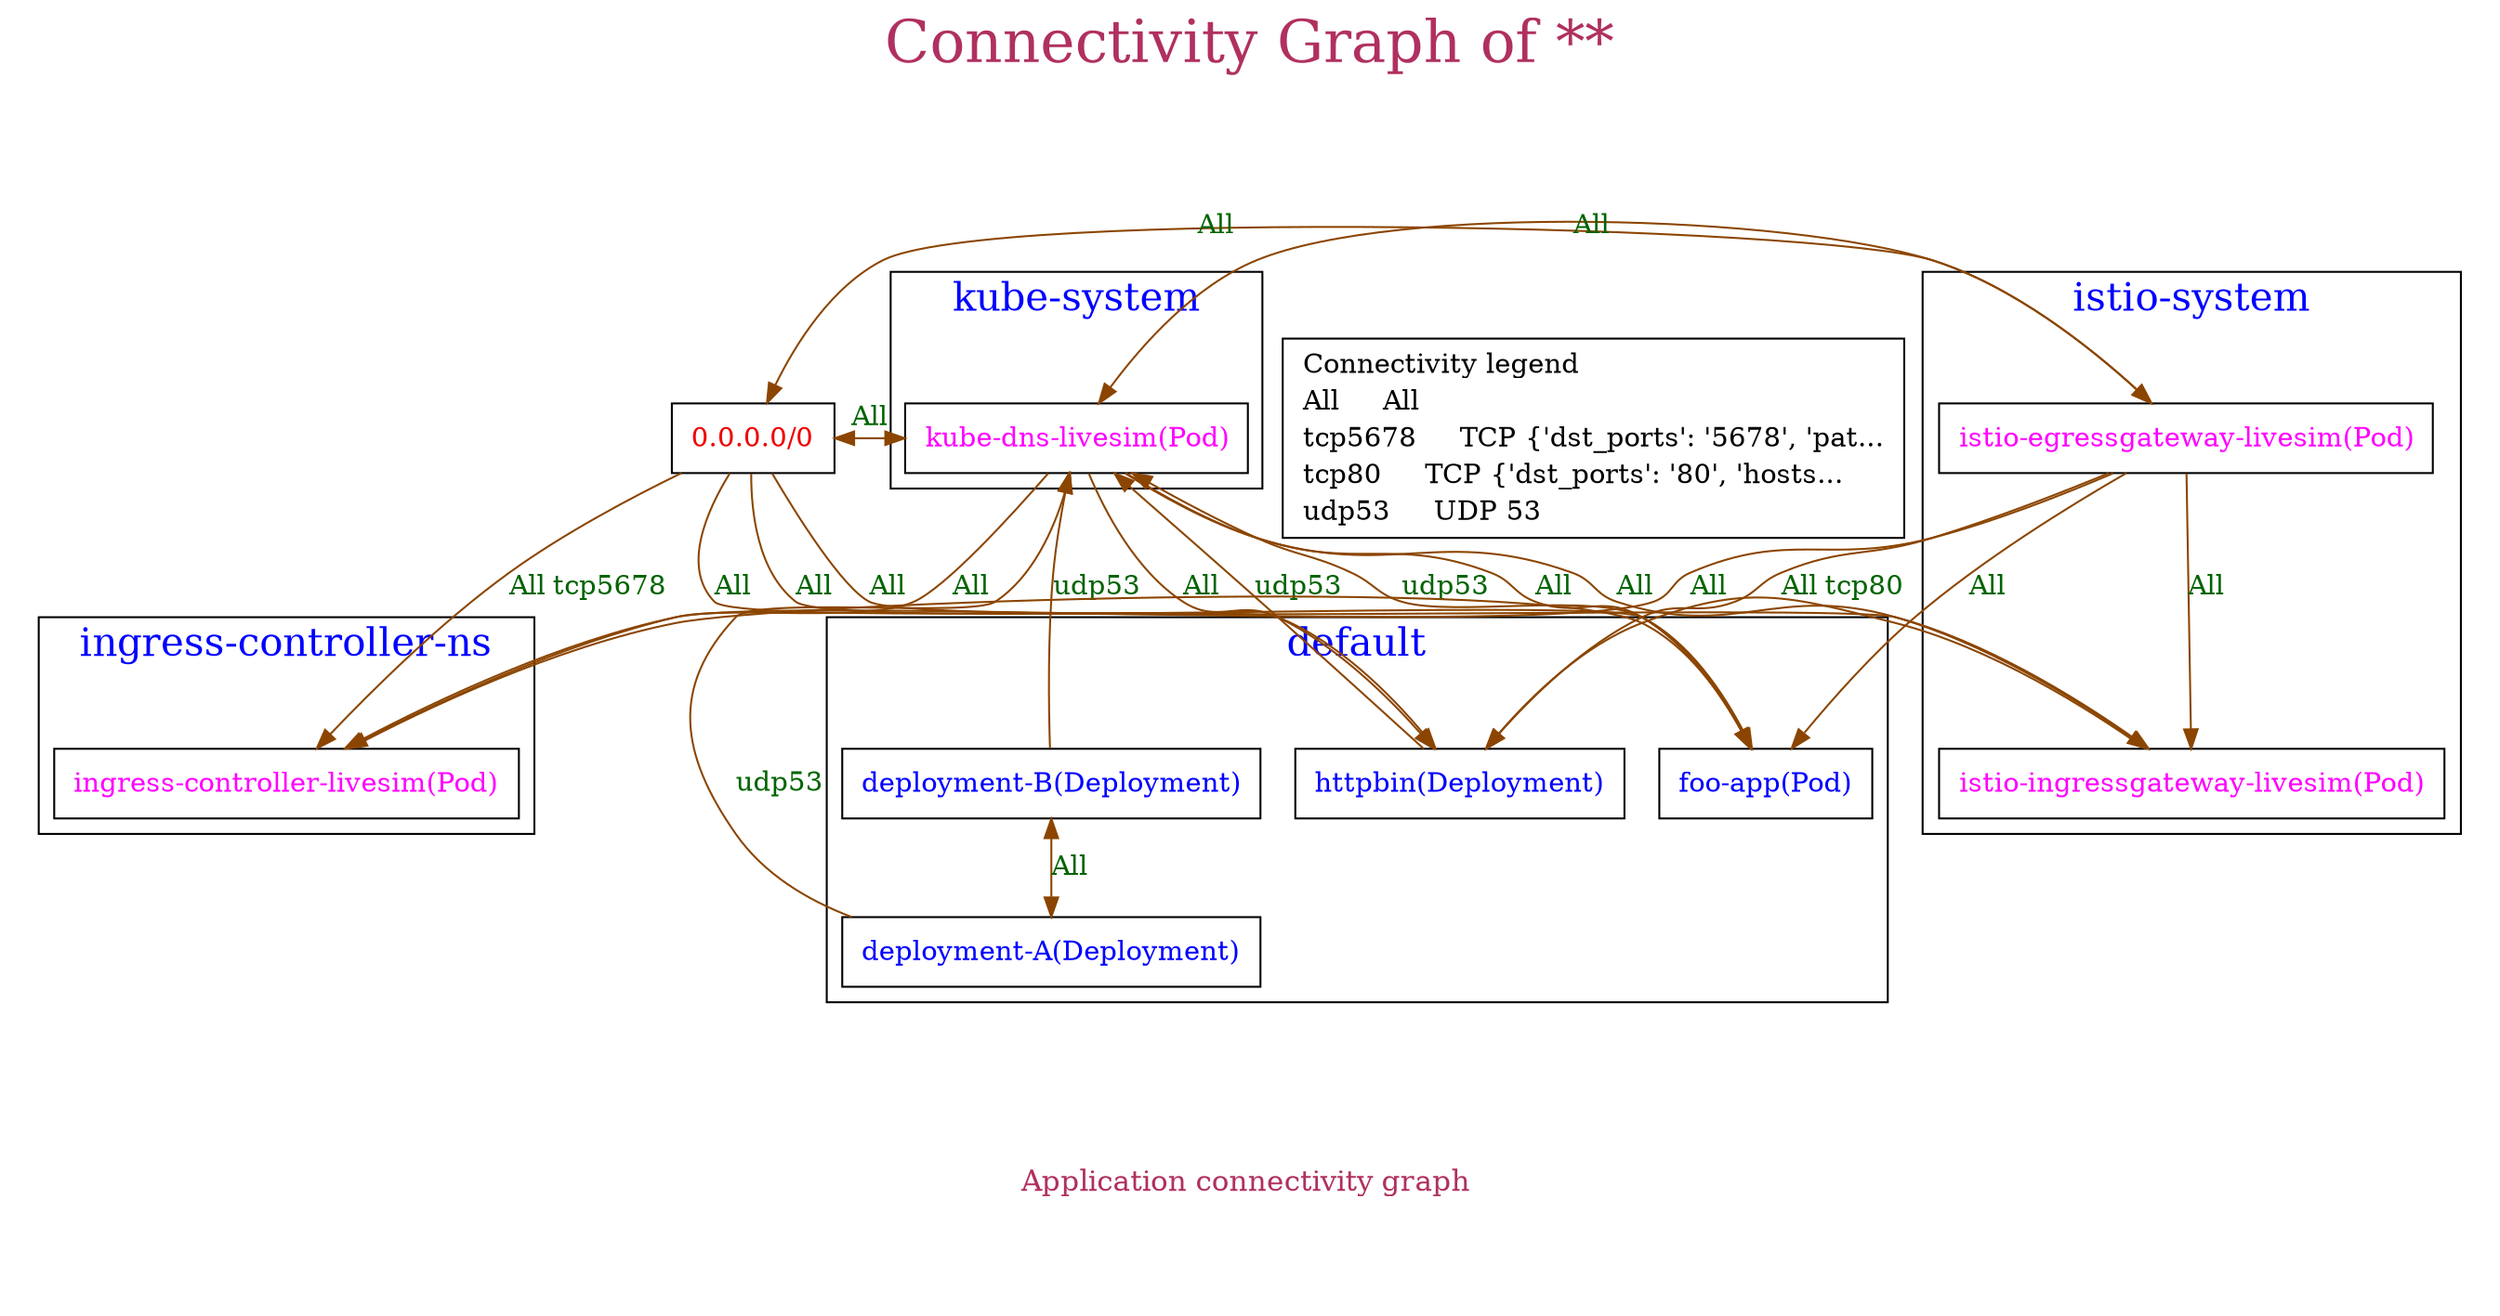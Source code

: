 // The Connectivity Graph of **
digraph {
	label="Connectivity Graph of **"	labelloc = "t"
	fontsize=30
	fontcolor=maroon
	subgraph cluster_map_explanation {
	dict_box [label=<<table border="0" cellspacing="0"><tr><td  align="text">Connectivity legend<br align="left" /></td></tr><tr><td align="text" tooltip="All" href="bogus">All     All<br align="left" /></td></tr><tr><td align="text" tooltip="TCP {'dst_ports': '5678', 'paths': '/foo(/*)?'}" href="bogus">tcp5678     TCP {'dst_ports': '5678', 'pat...<br align="left" /></td></tr><tr><td align="text" tooltip="TCP {'dst_ports': '80', 'hosts': 'httpbin.example.com', 'paths': '(/status(/*)?)|(/delay(/*)?)'}" href="bogus">tcp80     TCP {'dst_ports': '80', 'hosts...<br align="left" /></td></tr><tr><td align="text" tooltip="UDP 53" href="bogus">udp53     UDP 53<br align="left" /></td></tr></table>> shape=box]
	"0.0.0.0/0" [label=<<table border="0" cellspacing="0"><tr><td>0.0.0.0/0</td></tr></table>> shape=box fontcolor=red2 tooltip="IP Block"]
subgraph cluster_default_namespace{
	label="default"
	fontsize=20
	fontcolor=blue
	tooltip="Namespace"
	"default/deployment-A(Deployment)" [label=<<table border="0" cellspacing="0"><tr><td>deployment-A(Deployment)</td></tr></table>> shape=box fontcolor=blue tooltip="Workload"]
	"default/deployment-B(Deployment)" [label=<<table border="0" cellspacing="0"><tr><td>deployment-B(Deployment)</td></tr></table>> shape=box fontcolor=blue tooltip="Workload"]
	"default/foo-app(Pod)" [label=<<table border="0" cellspacing="0"><tr><td>foo-app(Pod)</td></tr></table>> shape=box fontcolor=blue tooltip="Workload"]
	"default/httpbin(Deployment)" [label=<<table border="0" cellspacing="0"><tr><td>httpbin(Deployment)</td></tr></table>> shape=box fontcolor=blue tooltip="Workload"]
}
subgraph cluster_ingress_controller_ns_namespace{
	label="ingress-controller-ns"
	fontsize=20
	fontcolor=blue
	tooltip="Namespace"
	"ingress-controller-ns/ingress-controller-livesim(Pod)" [label=<<table border="0" cellspacing="0"><tr><td>ingress-controller-livesim(Pod)</td></tr></table>> shape=box fontcolor=magenta tooltip="Automatically added workload"]
}
subgraph cluster_istio_system_namespace{
	label="istio-system"
	fontsize=20
	fontcolor=blue
	tooltip="Namespace"
	"istio-system/istio-egressgateway-livesim(Pod)" [label=<<table border="0" cellspacing="0"><tr><td>istio-egressgateway-livesim(Pod)</td></tr></table>> shape=box fontcolor=magenta tooltip="Automatically added workload"]
	"istio-system/istio-ingressgateway-livesim(Pod)" [label=<<table border="0" cellspacing="0"><tr><td>istio-ingressgateway-livesim(Pod)</td></tr></table>> shape=box fontcolor=magenta tooltip="Automatically added workload"]
}
subgraph cluster_kube_system_namespace{
	label="kube-system"
	fontsize=20
	fontcolor=blue
	tooltip="Namespace"
	"kube-system/kube-dns-livesim(Pod)" [label=<<table border="0" cellspacing="0"><tr><td>kube-dns-livesim(Pod)</td></tr></table>> shape=box fontcolor=magenta tooltip="Automatically added workload"]
}
	"0.0.0.0/0" -> "default/foo-app(Pod)"[label="All" labeltooltip="All" color=darkorange4 fontcolor=darkgreen dir=both arrowhead=normal arrowtail=none]
	"0.0.0.0/0" -> "default/httpbin(Deployment)"[label="All" labeltooltip="All" color=darkorange4 fontcolor=darkgreen dir=both arrowhead=normal arrowtail=none]
	"0.0.0.0/0" -> "ingress-controller-ns/ingress-controller-livesim(Pod)"[label="All" labeltooltip="All" color=darkorange4 fontcolor=darkgreen dir=both arrowhead=normal arrowtail=none]
	"0.0.0.0/0" -> "istio-system/istio-ingressgateway-livesim(Pod)"[label="All" labeltooltip="All" color=darkorange4 fontcolor=darkgreen dir=both arrowhead=normal arrowtail=none]
	"default/deployment-A(Deployment)" -> "kube-system/kube-dns-livesim(Pod)"[label="udp53" labeltooltip="UDP 53" color=darkorange4 fontcolor=darkgreen dir=both arrowhead=normal arrowtail=none]
	"default/deployment-B(Deployment)" -> "default/deployment-A(Deployment)"[label="All" labeltooltip="All" color=darkorange4 fontcolor=darkgreen dir=both arrowhead=normal arrowtail=normal]
	"default/deployment-B(Deployment)" -> "kube-system/kube-dns-livesim(Pod)"[label="udp53" labeltooltip="UDP 53" color=darkorange4 fontcolor=darkgreen dir=both arrowhead=normal arrowtail=none]
	"default/foo-app(Pod)" -> "kube-system/kube-dns-livesim(Pod)"[label="udp53" labeltooltip="UDP 53" color=darkorange4 fontcolor=darkgreen dir=both arrowhead=normal arrowtail=none]
	"default/httpbin(Deployment)" -> "kube-system/kube-dns-livesim(Pod)"[label="udp53" labeltooltip="UDP 53" color=darkorange4 fontcolor=darkgreen dir=both arrowhead=normal arrowtail=none]
	"ingress-controller-ns/ingress-controller-livesim(Pod)" -> "default/foo-app(Pod)"[label="tcp5678" labeltooltip="TCP {'dst_ports': '5678', 'paths': '/foo(/*)?'}" color=darkorange4 fontcolor=darkgreen dir=both arrowhead=normal arrowtail=none]
	"istio-system/istio-egressgateway-livesim(Pod)" -> "0.0.0.0/0"[label="All" labeltooltip="All" color=darkorange4 fontcolor=darkgreen dir=both arrowhead=normal arrowtail=normal]
	"istio-system/istio-egressgateway-livesim(Pod)" -> "default/foo-app(Pod)"[label="All" labeltooltip="All" color=darkorange4 fontcolor=darkgreen dir=both arrowhead=normal arrowtail=none]
	"istio-system/istio-egressgateway-livesim(Pod)" -> "default/httpbin(Deployment)"[label="All" labeltooltip="All" color=darkorange4 fontcolor=darkgreen dir=both arrowhead=normal arrowtail=none]
	"istio-system/istio-egressgateway-livesim(Pod)" -> "ingress-controller-ns/ingress-controller-livesim(Pod)"[label="All" labeltooltip="All" color=darkorange4 fontcolor=darkgreen dir=both arrowhead=normal arrowtail=none]
	"istio-system/istio-egressgateway-livesim(Pod)" -> "istio-system/istio-ingressgateway-livesim(Pod)"[label="All" labeltooltip="All" color=darkorange4 fontcolor=darkgreen dir=both arrowhead=normal arrowtail=none]
	"istio-system/istio-ingressgateway-livesim(Pod)" -> "default/httpbin(Deployment)"[label="tcp80" labeltooltip="TCP {'dst_ports': '80', 'hosts': 'httpbin.example.com', 'paths': '(/status(/*)?)|(/delay(/*)?)'}" color=darkorange4 fontcolor=darkgreen dir=both arrowhead=normal arrowtail=none]
	"kube-system/kube-dns-livesim(Pod)" -> "0.0.0.0/0"[label="All" labeltooltip="All" color=darkorange4 fontcolor=darkgreen dir=both arrowhead=normal arrowtail=normal]
	"kube-system/kube-dns-livesim(Pod)" -> "default/foo-app(Pod)"[label="All" labeltooltip="All" color=darkorange4 fontcolor=darkgreen dir=both arrowhead=normal arrowtail=none]
	"kube-system/kube-dns-livesim(Pod)" -> "default/httpbin(Deployment)"[label="All" labeltooltip="All" color=darkorange4 fontcolor=darkgreen dir=both arrowhead=normal arrowtail=none]
	"kube-system/kube-dns-livesim(Pod)" -> "ingress-controller-ns/ingress-controller-livesim(Pod)"[label="All" labeltooltip="All" color=darkorange4 fontcolor=darkgreen dir=both arrowhead=normal arrowtail=none]
	"kube-system/kube-dns-livesim(Pod)" -> "istio-system/istio-egressgateway-livesim(Pod)"[label="All" labeltooltip="All" color=darkorange4 fontcolor=darkgreen dir=both arrowhead=normal arrowtail=normal]
	"kube-system/kube-dns-livesim(Pod)" -> "istio-system/istio-ingressgateway-livesim(Pod)"[label="All" labeltooltip="All" color=darkorange4 fontcolor=darkgreen dir=both arrowhead=normal arrowtail=none]
	color=white
	label=<<table border="0" cellspacing="0"><tr><td align="text" >Application connectivity graph <br align="left" /></td></tr><tr><td align="text" >  <br align="left" /></td></tr><tr><td align="text" >  <br align="left" /></td></tr></table>>
	labelloc = "b"
	fontsize=15
	fontcolor=maroon
	}
}
